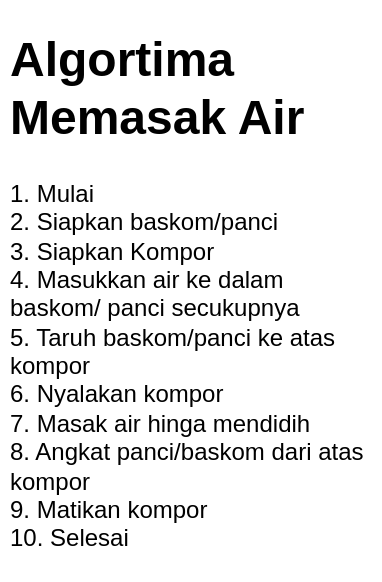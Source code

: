 <mxfile>
    <diagram id="kU5taTKpwTPHEFpsuApJ" name="Page-1">
        <mxGraphModel dx="623" dy="344" grid="1" gridSize="10" guides="1" tooltips="1" connect="1" arrows="1" fold="1" page="1" pageScale="1" pageWidth="850" pageHeight="1100" math="0" shadow="0">
            <root>
                <mxCell id="0"/>
                <mxCell id="1" parent="0"/>
                <mxCell id="8" value="&lt;h1&gt;Algortima Memasak Air&lt;/h1&gt;&lt;div&gt;1. Mulai&lt;/div&gt;&lt;div&gt;2. Siapkan baskom/panci&lt;/div&gt;&lt;div&gt;3. Siapkan Kompor&lt;/div&gt;&lt;div&gt;4. Masukkan air ke dalam baskom/ panci secukupnya&lt;/div&gt;&lt;div&gt;5. Taruh baskom/panci ke atas kompor&lt;/div&gt;&lt;div&gt;6. Nyalakan kompor&lt;/div&gt;&lt;div&gt;7. Masak air hinga mendidih&lt;/div&gt;&lt;div&gt;8. Angkat panci/baskom dari atas kompor&lt;/div&gt;&lt;div&gt;9. Matikan kompor&lt;/div&gt;&lt;div&gt;10. Selesai&lt;/div&gt;" style="text;html=1;strokeColor=none;fillColor=none;spacing=5;spacingTop=-20;whiteSpace=wrap;overflow=hidden;rounded=0;" parent="1" vertex="1">
                    <mxGeometry x="30" y="20" width="190" height="280" as="geometry"/>
                </mxCell>
            </root>
        </mxGraphModel>
    </diagram>
</mxfile>